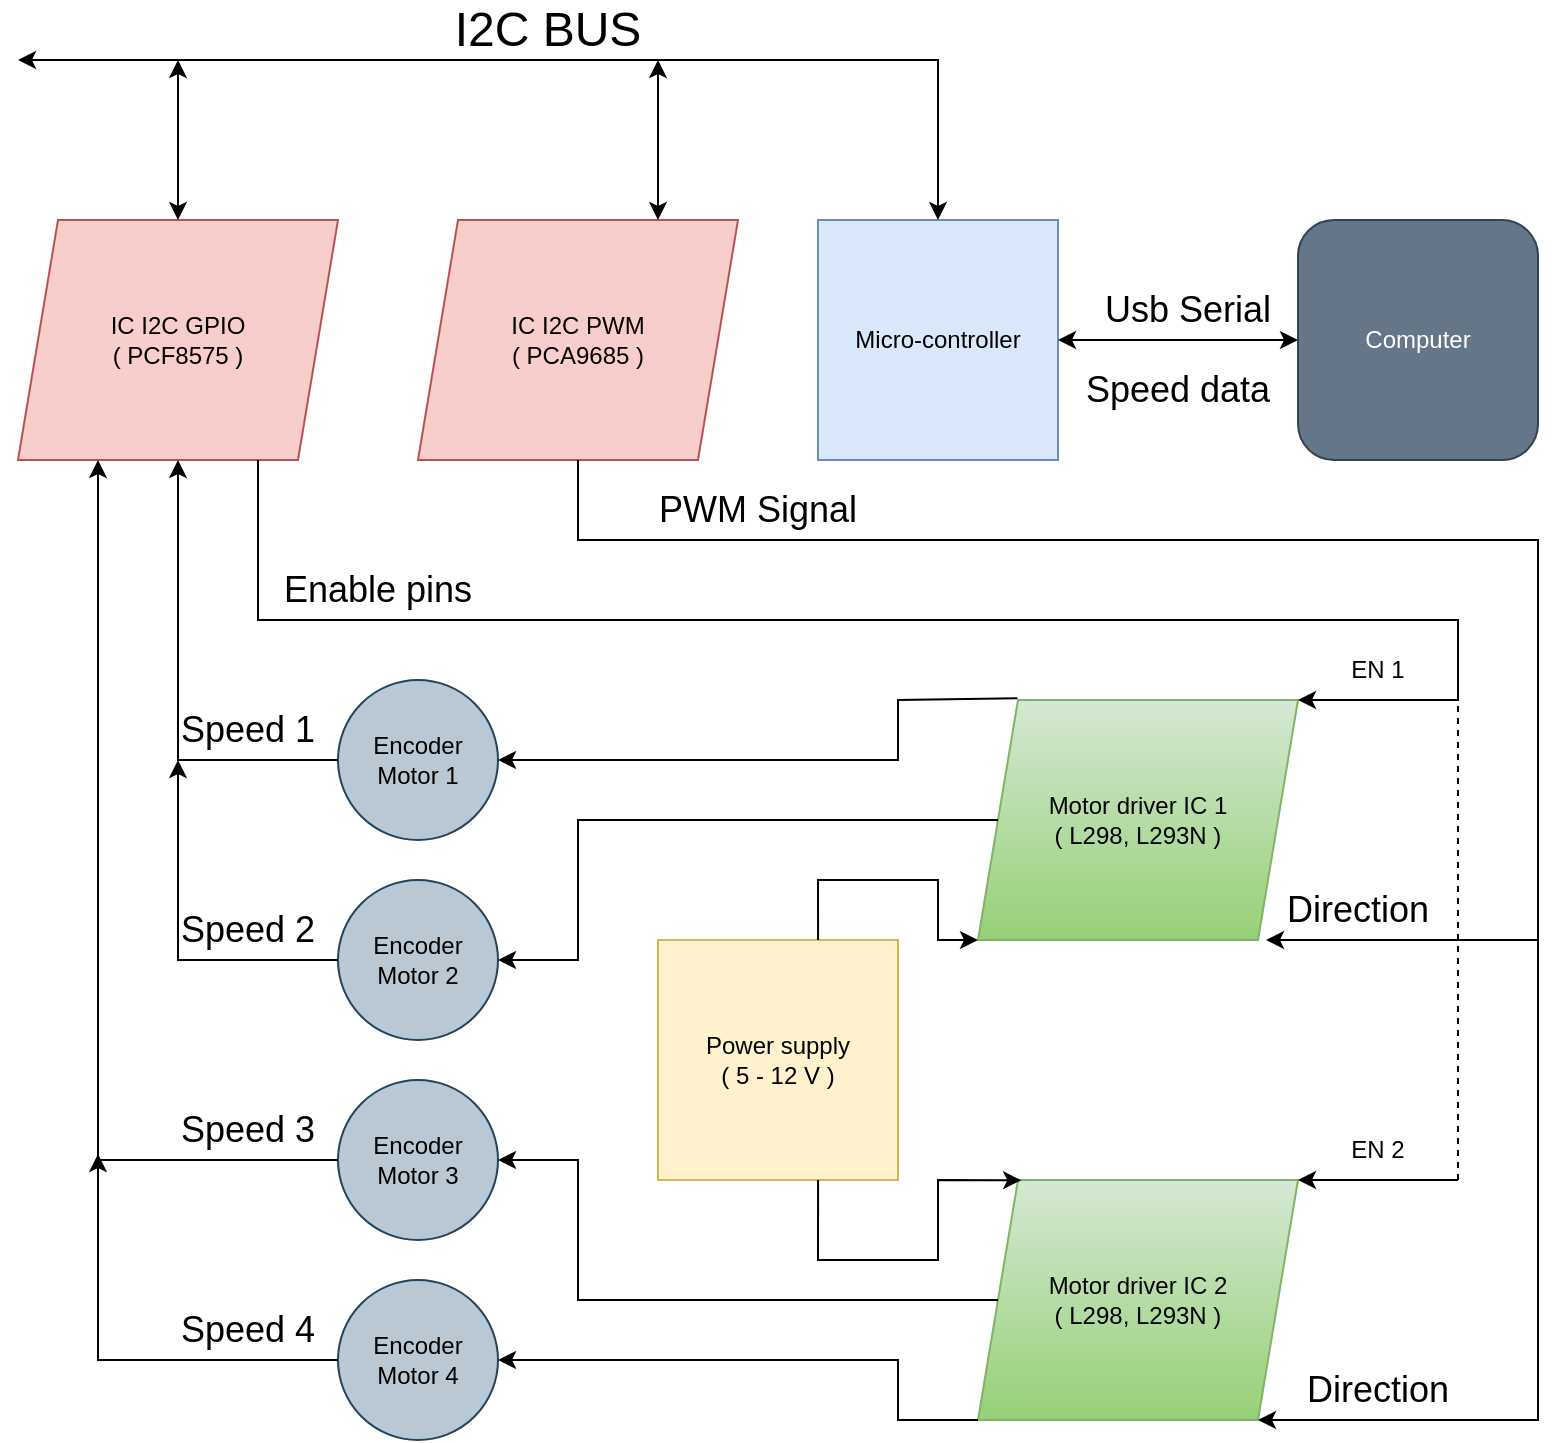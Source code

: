 <mxfile version="25.0.3">
  <diagram name="Page-1" id="tcOQJOB5a_ire1FyIau_">
    <mxGraphModel dx="1035" dy="511" grid="1" gridSize="10" guides="1" tooltips="1" connect="1" arrows="1" fold="1" page="1" pageScale="1" pageWidth="1169" pageHeight="827" math="0" shadow="0">
      <root>
        <mxCell id="0" />
        <mxCell id="1" parent="0" />
        <mxCell id="3JuPx_L01HCFI8ffYO4q-1" value="Micro-controller" style="whiteSpace=wrap;html=1;aspect=fixed;fillColor=#dae8fc;strokeColor=#6c8ebf;" vertex="1" parent="1">
          <mxGeometry x="480" y="360" width="120" height="120" as="geometry" />
        </mxCell>
        <mxCell id="3JuPx_L01HCFI8ffYO4q-2" value="IC I2C GPIO&lt;div&gt;( PCF8575&amp;nbsp;&lt;span style=&quot;background-color: initial;&quot;&gt;)&lt;/span&gt;&lt;/div&gt;" style="shape=parallelogram;perimeter=parallelogramPerimeter;whiteSpace=wrap;html=1;fixedSize=1;fillColor=#f8cecc;strokeColor=#b85450;" vertex="1" parent="1">
          <mxGeometry x="80" y="360" width="160" height="120" as="geometry" />
        </mxCell>
        <mxCell id="3JuPx_L01HCFI8ffYO4q-3" value="IC I2C PWM&lt;div&gt;( PCA9685&amp;nbsp;&lt;span style=&quot;background-color: initial;&quot;&gt;)&lt;/span&gt;&lt;/div&gt;" style="shape=parallelogram;perimeter=parallelogramPerimeter;whiteSpace=wrap;html=1;fixedSize=1;fillColor=#f8cecc;strokeColor=#b85450;" vertex="1" parent="1">
          <mxGeometry x="280" y="360" width="160" height="120" as="geometry" />
        </mxCell>
        <mxCell id="3JuPx_L01HCFI8ffYO4q-4" value="Motor driver IC 1&lt;div&gt;( L298, L293N )&lt;/div&gt;" style="shape=parallelogram;perimeter=parallelogramPerimeter;whiteSpace=wrap;html=1;fixedSize=1;fillColor=#d5e8d4;strokeColor=#82b366;gradientColor=#97d077;" vertex="1" parent="1">
          <mxGeometry x="560" y="600" width="160" height="120" as="geometry" />
        </mxCell>
        <mxCell id="3JuPx_L01HCFI8ffYO4q-5" value="Motor driver IC 2&lt;div&gt;( L298, L293N )&lt;/div&gt;" style="shape=parallelogram;perimeter=parallelogramPerimeter;whiteSpace=wrap;html=1;fixedSize=1;fillColor=#d5e8d4;strokeColor=#82b366;gradientColor=#97d077;" vertex="1" parent="1">
          <mxGeometry x="560" y="840" width="160" height="120" as="geometry" />
        </mxCell>
        <mxCell id="3JuPx_L01HCFI8ffYO4q-6" value="Power supply&lt;div&gt;( 5 - 12 V )&lt;/div&gt;" style="whiteSpace=wrap;html=1;aspect=fixed;fillColor=#fff2cc;strokeColor=#d6b656;" vertex="1" parent="1">
          <mxGeometry x="400" y="720" width="120" height="120" as="geometry" />
        </mxCell>
        <mxCell id="3JuPx_L01HCFI8ffYO4q-8" value="" style="endArrow=classic;html=1;rounded=0;entryX=0;entryY=1;entryDx=0;entryDy=0;exitX=0.667;exitY=0;exitDx=0;exitDy=0;exitPerimeter=0;" edge="1" parent="1" source="3JuPx_L01HCFI8ffYO4q-6" target="3JuPx_L01HCFI8ffYO4q-4">
          <mxGeometry width="50" height="50" relative="1" as="geometry">
            <mxPoint x="480" y="710" as="sourcePoint" />
            <mxPoint x="540" y="690" as="targetPoint" />
            <Array as="points">
              <mxPoint x="480" y="690" />
              <mxPoint x="540" y="690" />
              <mxPoint x="540" y="720" />
            </Array>
          </mxGeometry>
        </mxCell>
        <mxCell id="3JuPx_L01HCFI8ffYO4q-10" value="" style="endArrow=classic;html=1;rounded=0;exitX=0.667;exitY=1;exitDx=0;exitDy=0;exitPerimeter=0;entryX=0.135;entryY=0.001;entryDx=0;entryDy=0;entryPerimeter=0;" edge="1" parent="1" source="3JuPx_L01HCFI8ffYO4q-6" target="3JuPx_L01HCFI8ffYO4q-5">
          <mxGeometry width="50" height="50" relative="1" as="geometry">
            <mxPoint x="540" y="790" as="sourcePoint" />
            <mxPoint x="590" y="740" as="targetPoint" />
            <Array as="points">
              <mxPoint x="480" y="880" />
              <mxPoint x="540" y="880" />
              <mxPoint x="540" y="840" />
            </Array>
          </mxGeometry>
        </mxCell>
        <mxCell id="3JuPx_L01HCFI8ffYO4q-11" value="&lt;div&gt;Encoder&lt;/div&gt;Motor 1" style="ellipse;whiteSpace=wrap;html=1;aspect=fixed;fillColor=#bac8d3;strokeColor=#23445d;" vertex="1" parent="1">
          <mxGeometry x="240" y="590" width="80" height="80" as="geometry" />
        </mxCell>
        <mxCell id="3JuPx_L01HCFI8ffYO4q-12" value="&lt;div&gt;Encoder&lt;/div&gt;Motor 2" style="ellipse;whiteSpace=wrap;html=1;aspect=fixed;fillColor=#bac8d3;strokeColor=#23445d;" vertex="1" parent="1">
          <mxGeometry x="240" y="690" width="80" height="80" as="geometry" />
        </mxCell>
        <mxCell id="3JuPx_L01HCFI8ffYO4q-13" value="&lt;div&gt;Encoder&lt;/div&gt;Motor 3" style="ellipse;whiteSpace=wrap;html=1;aspect=fixed;fillColor=#bac8d3;strokeColor=#23445d;" vertex="1" parent="1">
          <mxGeometry x="240" y="790" width="80" height="80" as="geometry" />
        </mxCell>
        <mxCell id="3JuPx_L01HCFI8ffYO4q-14" value="&lt;div&gt;Encoder&lt;/div&gt;Motor 4" style="ellipse;whiteSpace=wrap;html=1;aspect=fixed;fillColor=#bac8d3;strokeColor=#23445d;" vertex="1" parent="1">
          <mxGeometry x="240" y="890" width="80" height="80" as="geometry" />
        </mxCell>
        <mxCell id="3JuPx_L01HCFI8ffYO4q-15" value="" style="endArrow=classic;html=1;rounded=0;exitX=0.75;exitY=1;exitDx=0;exitDy=0;entryX=1;entryY=0;entryDx=0;entryDy=0;" edge="1" parent="1" source="3JuPx_L01HCFI8ffYO4q-2" target="3JuPx_L01HCFI8ffYO4q-4">
          <mxGeometry width="50" height="50" relative="1" as="geometry">
            <mxPoint x="460" y="560" as="sourcePoint" />
            <mxPoint x="510" y="510" as="targetPoint" />
            <Array as="points">
              <mxPoint x="200" y="560" />
              <mxPoint x="800" y="560" />
              <mxPoint x="800" y="600" />
            </Array>
          </mxGeometry>
        </mxCell>
        <mxCell id="3JuPx_L01HCFI8ffYO4q-17" value="" style="endArrow=classic;html=1;rounded=0;exitX=0.5;exitY=1;exitDx=0;exitDy=0;" edge="1" parent="1" source="3JuPx_L01HCFI8ffYO4q-3">
          <mxGeometry width="50" height="50" relative="1" as="geometry">
            <mxPoint x="570" y="600" as="sourcePoint" />
            <mxPoint x="700" y="960" as="targetPoint" />
            <Array as="points">
              <mxPoint x="360" y="520" />
              <mxPoint x="840" y="520" />
              <mxPoint x="840" y="960" />
            </Array>
          </mxGeometry>
        </mxCell>
        <mxCell id="3JuPx_L01HCFI8ffYO4q-18" value="" style="endArrow=classic;html=1;rounded=0;entryX=0.9;entryY=1;entryDx=0;entryDy=0;entryPerimeter=0;" edge="1" parent="1" target="3JuPx_L01HCFI8ffYO4q-4">
          <mxGeometry width="50" height="50" relative="1" as="geometry">
            <mxPoint x="840" y="720" as="sourcePoint" />
            <mxPoint x="750" y="690" as="targetPoint" />
          </mxGeometry>
        </mxCell>
        <mxCell id="3JuPx_L01HCFI8ffYO4q-20" value="" style="endArrow=classic;startArrow=classic;html=1;rounded=0;exitX=0.5;exitY=0;exitDx=0;exitDy=0;" edge="1" parent="1" source="3JuPx_L01HCFI8ffYO4q-1">
          <mxGeometry width="50" height="50" relative="1" as="geometry">
            <mxPoint x="615" y="330" as="sourcePoint" />
            <mxPoint x="80" y="280" as="targetPoint" />
            <Array as="points">
              <mxPoint x="540" y="280" />
            </Array>
          </mxGeometry>
        </mxCell>
        <mxCell id="3JuPx_L01HCFI8ffYO4q-21" value="" style="endArrow=classic;startArrow=classic;html=1;rounded=0;exitX=0.5;exitY=0;exitDx=0;exitDy=0;" edge="1" parent="1" source="3JuPx_L01HCFI8ffYO4q-2">
          <mxGeometry width="50" height="50" relative="1" as="geometry">
            <mxPoint x="160" y="340" as="sourcePoint" />
            <mxPoint x="160" y="280" as="targetPoint" />
          </mxGeometry>
        </mxCell>
        <mxCell id="3JuPx_L01HCFI8ffYO4q-22" value="" style="endArrow=classic;startArrow=classic;html=1;rounded=0;exitX=0.5;exitY=0;exitDx=0;exitDy=0;" edge="1" parent="1">
          <mxGeometry width="50" height="50" relative="1" as="geometry">
            <mxPoint x="400" y="360" as="sourcePoint" />
            <mxPoint x="400" y="280" as="targetPoint" />
          </mxGeometry>
        </mxCell>
        <mxCell id="3JuPx_L01HCFI8ffYO4q-23" value="" style="endArrow=classic;startArrow=classic;html=1;rounded=0;exitX=1;exitY=0.5;exitDx=0;exitDy=0;entryX=0;entryY=0.5;entryDx=0;entryDy=0;" edge="1" parent="1" source="3JuPx_L01HCFI8ffYO4q-1" target="3JuPx_L01HCFI8ffYO4q-44">
          <mxGeometry width="50" height="50" relative="1" as="geometry">
            <mxPoint x="560" y="660" as="sourcePoint" />
            <mxPoint x="800" y="440" as="targetPoint" />
          </mxGeometry>
        </mxCell>
        <mxCell id="3JuPx_L01HCFI8ffYO4q-24" value="" style="endArrow=classic;html=1;rounded=0;exitX=0;exitY=0.5;exitDx=0;exitDy=0;entryX=1;entryY=0.5;entryDx=0;entryDy=0;" edge="1" parent="1" source="3JuPx_L01HCFI8ffYO4q-4" target="3JuPx_L01HCFI8ffYO4q-12">
          <mxGeometry width="50" height="50" relative="1" as="geometry">
            <mxPoint x="350" y="750" as="sourcePoint" />
            <mxPoint x="400" y="700" as="targetPoint" />
            <Array as="points">
              <mxPoint x="360" y="660" />
              <mxPoint x="360" y="730" />
            </Array>
          </mxGeometry>
        </mxCell>
        <mxCell id="3JuPx_L01HCFI8ffYO4q-25" value="" style="endArrow=classic;html=1;rounded=0;entryX=1;entryY=0.5;entryDx=0;entryDy=0;exitX=0.123;exitY=-0.007;exitDx=0;exitDy=0;exitPerimeter=0;" edge="1" parent="1" source="3JuPx_L01HCFI8ffYO4q-4" target="3JuPx_L01HCFI8ffYO4q-11">
          <mxGeometry width="50" height="50" relative="1" as="geometry">
            <mxPoint x="430" y="740" as="sourcePoint" />
            <mxPoint x="480" y="690" as="targetPoint" />
            <Array as="points">
              <mxPoint x="520" y="600" />
              <mxPoint x="520" y="630" />
            </Array>
          </mxGeometry>
        </mxCell>
        <mxCell id="3JuPx_L01HCFI8ffYO4q-28" value="" style="endArrow=classic;html=1;rounded=0;exitX=0;exitY=0.5;exitDx=0;exitDy=0;entryX=1;entryY=0.5;entryDx=0;entryDy=0;" edge="1" parent="1" source="3JuPx_L01HCFI8ffYO4q-5" target="3JuPx_L01HCFI8ffYO4q-13">
          <mxGeometry width="50" height="50" relative="1" as="geometry">
            <mxPoint x="490" y="860" as="sourcePoint" />
            <mxPoint x="540" y="810" as="targetPoint" />
            <Array as="points">
              <mxPoint x="360" y="900" />
              <mxPoint x="360" y="830" />
            </Array>
          </mxGeometry>
        </mxCell>
        <mxCell id="3JuPx_L01HCFI8ffYO4q-29" value="" style="endArrow=classic;html=1;rounded=0;exitX=0;exitY=1;exitDx=0;exitDy=0;entryX=1;entryY=0.5;entryDx=0;entryDy=0;" edge="1" parent="1" source="3JuPx_L01HCFI8ffYO4q-5" target="3JuPx_L01HCFI8ffYO4q-14">
          <mxGeometry width="50" height="50" relative="1" as="geometry">
            <mxPoint x="480" y="840" as="sourcePoint" />
            <mxPoint x="530" y="790" as="targetPoint" />
            <Array as="points">
              <mxPoint x="520" y="960" />
              <mxPoint x="520" y="930" />
            </Array>
          </mxGeometry>
        </mxCell>
        <mxCell id="3JuPx_L01HCFI8ffYO4q-30" value="" style="endArrow=classic;html=1;rounded=0;exitX=0;exitY=0.5;exitDx=0;exitDy=0;entryX=0.5;entryY=1;entryDx=0;entryDy=0;" edge="1" parent="1" source="3JuPx_L01HCFI8ffYO4q-11" target="3JuPx_L01HCFI8ffYO4q-2">
          <mxGeometry width="50" height="50" relative="1" as="geometry">
            <mxPoint x="420" y="670" as="sourcePoint" />
            <mxPoint x="470" y="620" as="targetPoint" />
            <Array as="points">
              <mxPoint x="160" y="630" />
            </Array>
          </mxGeometry>
        </mxCell>
        <mxCell id="3JuPx_L01HCFI8ffYO4q-31" value="" style="endArrow=classic;html=1;rounded=0;exitX=0;exitY=0.5;exitDx=0;exitDy=0;entryX=0.5;entryY=1;entryDx=0;entryDy=0;" edge="1" parent="1" source="3JuPx_L01HCFI8ffYO4q-12">
          <mxGeometry width="50" height="50" relative="1" as="geometry">
            <mxPoint x="240" y="780" as="sourcePoint" />
            <mxPoint x="160" y="630" as="targetPoint" />
            <Array as="points">
              <mxPoint x="160" y="730" />
            </Array>
          </mxGeometry>
        </mxCell>
        <mxCell id="3JuPx_L01HCFI8ffYO4q-33" value="" style="endArrow=classic;html=1;rounded=0;exitX=0;exitY=0.5;exitDx=0;exitDy=0;entryX=0.25;entryY=1;entryDx=0;entryDy=0;" edge="1" parent="1" target="3JuPx_L01HCFI8ffYO4q-2">
          <mxGeometry width="50" height="50" relative="1" as="geometry">
            <mxPoint x="240" y="830" as="sourcePoint" />
            <mxPoint x="160" y="730" as="targetPoint" />
            <Array as="points">
              <mxPoint x="120" y="830" />
            </Array>
          </mxGeometry>
        </mxCell>
        <mxCell id="3JuPx_L01HCFI8ffYO4q-34" value="" style="endArrow=classic;html=1;rounded=0;exitX=0;exitY=0.5;exitDx=0;exitDy=0;entryX=0.5;entryY=1;entryDx=0;entryDy=0;" edge="1" parent="1" source="3JuPx_L01HCFI8ffYO4q-14">
          <mxGeometry width="50" height="50" relative="1" as="geometry">
            <mxPoint x="200" y="927" as="sourcePoint" />
            <mxPoint x="120" y="827" as="targetPoint" />
            <Array as="points">
              <mxPoint x="120" y="930" />
            </Array>
          </mxGeometry>
        </mxCell>
        <mxCell id="3JuPx_L01HCFI8ffYO4q-36" value="&lt;font style=&quot;font-size: 24px;&quot;&gt;I2C BUS&lt;/font&gt;" style="text;html=1;align=center;verticalAlign=middle;whiteSpace=wrap;rounded=0;" vertex="1" parent="1">
          <mxGeometry x="280" y="250" width="130" height="30" as="geometry" />
        </mxCell>
        <mxCell id="3JuPx_L01HCFI8ffYO4q-37" value="&lt;font style=&quot;font-size: 18px;&quot;&gt;Speed 1&lt;/font&gt;" style="text;html=1;align=center;verticalAlign=middle;whiteSpace=wrap;rounded=0;" vertex="1" parent="1">
          <mxGeometry x="160" y="600" width="70" height="30" as="geometry" />
        </mxCell>
        <mxCell id="3JuPx_L01HCFI8ffYO4q-38" value="&lt;font style=&quot;font-size: 18px;&quot;&gt;Speed 2&lt;/font&gt;" style="text;html=1;align=center;verticalAlign=middle;whiteSpace=wrap;rounded=0;" vertex="1" parent="1">
          <mxGeometry x="160" y="700" width="70" height="30" as="geometry" />
        </mxCell>
        <mxCell id="3JuPx_L01HCFI8ffYO4q-39" value="&lt;font style=&quot;font-size: 18px;&quot;&gt;Speed 3&lt;/font&gt;" style="text;html=1;align=center;verticalAlign=middle;whiteSpace=wrap;rounded=0;" vertex="1" parent="1">
          <mxGeometry x="160" y="800" width="70" height="30" as="geometry" />
        </mxCell>
        <mxCell id="3JuPx_L01HCFI8ffYO4q-40" value="&lt;font style=&quot;font-size: 18px;&quot;&gt;Speed 4&lt;/font&gt;" style="text;html=1;align=center;verticalAlign=middle;whiteSpace=wrap;rounded=0;" vertex="1" parent="1">
          <mxGeometry x="160" y="900" width="70" height="30" as="geometry" />
        </mxCell>
        <mxCell id="3JuPx_L01HCFI8ffYO4q-41" value="EN 1" style="text;html=1;align=center;verticalAlign=middle;whiteSpace=wrap;rounded=0;" vertex="1" parent="1">
          <mxGeometry x="730" y="570" width="60" height="30" as="geometry" />
        </mxCell>
        <mxCell id="3JuPx_L01HCFI8ffYO4q-42" value="EN 2" style="text;html=1;align=center;verticalAlign=middle;whiteSpace=wrap;rounded=0;" vertex="1" parent="1">
          <mxGeometry x="730" y="810" width="60" height="30" as="geometry" />
        </mxCell>
        <mxCell id="3JuPx_L01HCFI8ffYO4q-43" value="&lt;font style=&quot;font-size: 18px;&quot;&gt;Enable pins&lt;/font&gt;" style="text;html=1;align=center;verticalAlign=middle;whiteSpace=wrap;rounded=0;" vertex="1" parent="1">
          <mxGeometry x="210" y="530" width="100" height="30" as="geometry" />
        </mxCell>
        <mxCell id="3JuPx_L01HCFI8ffYO4q-44" value="Computer" style="rounded=1;whiteSpace=wrap;html=1;fillColor=#647687;fontColor=#ffffff;strokeColor=#314354;" vertex="1" parent="1">
          <mxGeometry x="720" y="360" width="120" height="120" as="geometry" />
        </mxCell>
        <mxCell id="3JuPx_L01HCFI8ffYO4q-45" value="&lt;font style=&quot;font-size: 18px;&quot;&gt;Usb Serial&lt;/font&gt;" style="text;html=1;align=center;verticalAlign=middle;whiteSpace=wrap;rounded=0;" vertex="1" parent="1">
          <mxGeometry x="620" y="390" width="90" height="30" as="geometry" />
        </mxCell>
        <mxCell id="3JuPx_L01HCFI8ffYO4q-46" value="&lt;font style=&quot;font-size: 18px;&quot;&gt;Speed data&lt;/font&gt;" style="text;html=1;align=center;verticalAlign=middle;whiteSpace=wrap;rounded=0;" vertex="1" parent="1">
          <mxGeometry x="610" y="430" width="100" height="30" as="geometry" />
        </mxCell>
        <mxCell id="3JuPx_L01HCFI8ffYO4q-47" value="&lt;font style=&quot;font-size: 18px;&quot;&gt;PWM Signal&lt;/font&gt;" style="text;html=1;align=center;verticalAlign=middle;whiteSpace=wrap;rounded=0;" vertex="1" parent="1">
          <mxGeometry x="380" y="490" width="140" height="30" as="geometry" />
        </mxCell>
        <mxCell id="3JuPx_L01HCFI8ffYO4q-48" value="" style="endArrow=classic;html=1;rounded=0;entryX=1;entryY=0;entryDx=0;entryDy=0;" edge="1" parent="1" target="3JuPx_L01HCFI8ffYO4q-5">
          <mxGeometry width="50" height="50" relative="1" as="geometry">
            <mxPoint x="800" y="840" as="sourcePoint" />
            <mxPoint x="640" y="690" as="targetPoint" />
          </mxGeometry>
        </mxCell>
        <mxCell id="3JuPx_L01HCFI8ffYO4q-49" value="" style="endArrow=none;dashed=1;html=1;rounded=0;" edge="1" parent="1">
          <mxGeometry width="50" height="50" relative="1" as="geometry">
            <mxPoint x="800" y="840" as="sourcePoint" />
            <mxPoint x="800" y="600" as="targetPoint" />
          </mxGeometry>
        </mxCell>
        <mxCell id="3JuPx_L01HCFI8ffYO4q-50" value="&lt;font style=&quot;font-size: 18px;&quot;&gt;Direction&lt;/font&gt;" style="text;html=1;align=center;verticalAlign=middle;whiteSpace=wrap;rounded=0;" vertex="1" parent="1">
          <mxGeometry x="700" y="690" width="100" height="30" as="geometry" />
        </mxCell>
        <mxCell id="3JuPx_L01HCFI8ffYO4q-51" value="&lt;font style=&quot;font-size: 18px;&quot;&gt;Direction&lt;/font&gt;" style="text;html=1;align=center;verticalAlign=middle;whiteSpace=wrap;rounded=0;" vertex="1" parent="1">
          <mxGeometry x="710" y="930" width="100" height="30" as="geometry" />
        </mxCell>
      </root>
    </mxGraphModel>
  </diagram>
</mxfile>
